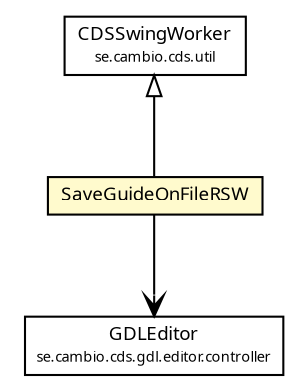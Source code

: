 #!/usr/local/bin/dot
#
# Class diagram 
# Generated by UMLGraph version R5_6 (http://www.umlgraph.org/)
#

digraph G {
	edge [fontname="Trebuchet MS",fontsize=10,labelfontname="Trebuchet MS",labelfontsize=10];
	node [fontname="Trebuchet MS",fontsize=10,shape=plaintext];
	nodesep=0.25;
	ranksep=0.5;
	// se.cambio.cds.util.CDSSwingWorker
	c313387 [label=<<table title="se.cambio.cds.util.CDSSwingWorker" border="0" cellborder="1" cellspacing="0" cellpadding="2" port="p" href="../../../../util/CDSSwingWorker.html">
		<tr><td><table border="0" cellspacing="0" cellpadding="1">
<tr><td align="center" balign="center"><font face="Trebuchet MS"> CDSSwingWorker </font></td></tr>
<tr><td align="center" balign="center"><font face="Trebuchet MS" point-size="7.0"> se.cambio.cds.util </font></td></tr>
		</table></td></tr>
		</table>>, URL="../../../../util/CDSSwingWorker.html", fontname="Trebuchet MS", fontcolor="black", fontsize=9.0];
	// se.cambio.cds.gdl.editor.controller.GDLEditor
	c313789 [label=<<table title="se.cambio.cds.gdl.editor.controller.GDLEditor" border="0" cellborder="1" cellspacing="0" cellpadding="2" port="p" href="../GDLEditor.html">
		<tr><td><table border="0" cellspacing="0" cellpadding="1">
<tr><td align="center" balign="center"><font face="Trebuchet MS"> GDLEditor </font></td></tr>
<tr><td align="center" balign="center"><font face="Trebuchet MS" point-size="7.0"> se.cambio.cds.gdl.editor.controller </font></td></tr>
		</table></td></tr>
		</table>>, URL="../GDLEditor.html", fontname="Trebuchet MS", fontcolor="black", fontsize=9.0];
	// se.cambio.cds.gdl.editor.controller.sw.SaveGuideOnFileRSW
	c313795 [label=<<table title="se.cambio.cds.gdl.editor.controller.sw.SaveGuideOnFileRSW" border="0" cellborder="1" cellspacing="0" cellpadding="2" port="p" bgcolor="lemonChiffon" href="./SaveGuideOnFileRSW.html">
		<tr><td><table border="0" cellspacing="0" cellpadding="1">
<tr><td align="center" balign="center"><font face="Trebuchet MS"> SaveGuideOnFileRSW </font></td></tr>
		</table></td></tr>
		</table>>, URL="./SaveGuideOnFileRSW.html", fontname="Trebuchet MS", fontcolor="black", fontsize=9.0];
	//se.cambio.cds.gdl.editor.controller.sw.SaveGuideOnFileRSW extends se.cambio.cds.util.CDSSwingWorker
	c313387:p -> c313795:p [dir=back,arrowtail=empty];
	// se.cambio.cds.gdl.editor.controller.sw.SaveGuideOnFileRSW NAVASSOC se.cambio.cds.gdl.editor.controller.GDLEditor
	c313795:p -> c313789:p [taillabel="", label="", headlabel="", fontname="Trebuchet MS", fontcolor="black", fontsize=10.0, color="black", arrowhead=open];
}

